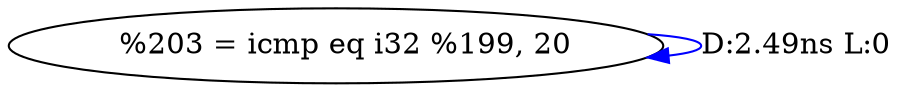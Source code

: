 digraph {
Node0x37545e0[label="  %203 = icmp eq i32 %199, 20"];
Node0x37545e0 -> Node0x37545e0[label="D:2.49ns L:0",color=blue];
}
